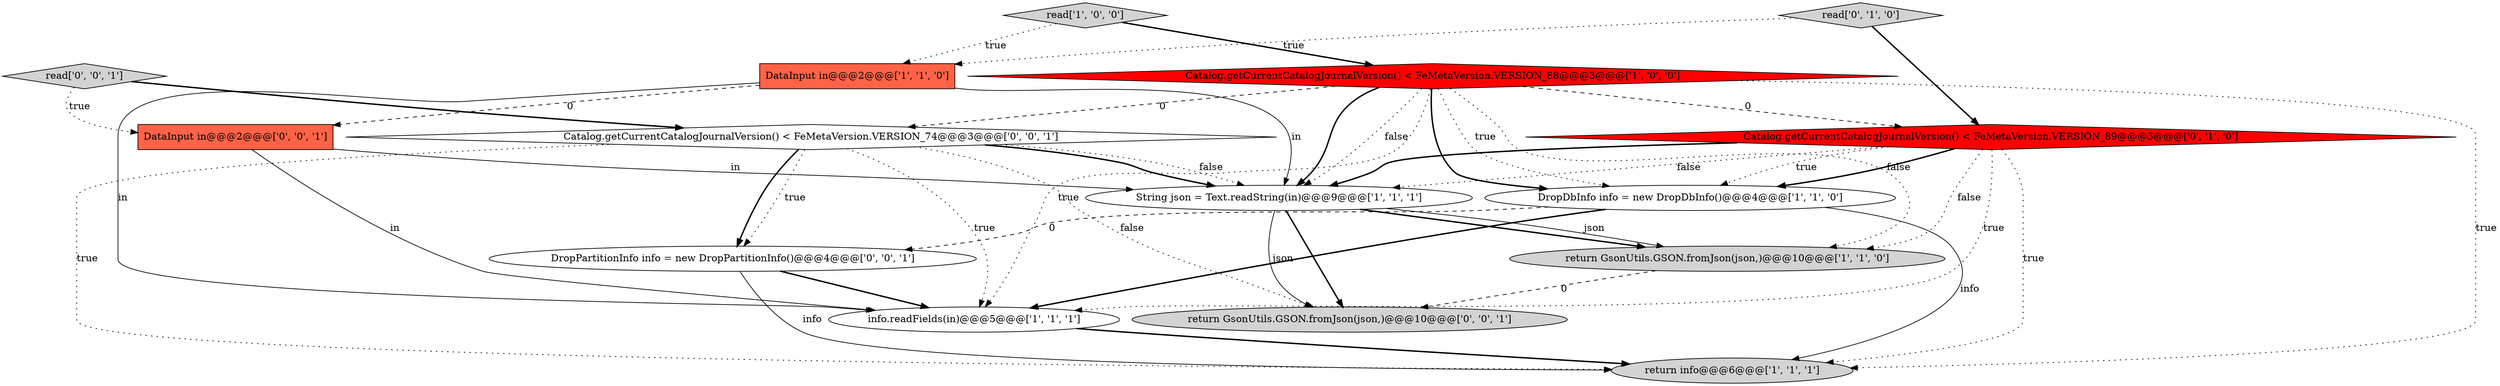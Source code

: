 digraph {
2 [style = filled, label = "info.readFields(in)@@@5@@@['1', '1', '1']", fillcolor = white, shape = ellipse image = "AAA0AAABBB1BBB"];
4 [style = filled, label = "DataInput in@@@2@@@['1', '1', '0']", fillcolor = tomato, shape = box image = "AAA0AAABBB1BBB"];
13 [style = filled, label = "read['0', '0', '1']", fillcolor = lightgray, shape = diamond image = "AAA0AAABBB3BBB"];
5 [style = filled, label = "return GsonUtils.GSON.fromJson(json,)@@@10@@@['1', '1', '0']", fillcolor = lightgray, shape = ellipse image = "AAA0AAABBB1BBB"];
1 [style = filled, label = "String json = Text.readString(in)@@@9@@@['1', '1', '1']", fillcolor = white, shape = ellipse image = "AAA0AAABBB1BBB"];
7 [style = filled, label = "Catalog.getCurrentCatalogJournalVersion() < FeMetaVersion.VERSION_88@@@3@@@['1', '0', '0']", fillcolor = red, shape = diamond image = "AAA1AAABBB1BBB"];
12 [style = filled, label = "DropPartitionInfo info = new DropPartitionInfo()@@@4@@@['0', '0', '1']", fillcolor = white, shape = ellipse image = "AAA0AAABBB3BBB"];
0 [style = filled, label = "DropDbInfo info = new DropDbInfo()@@@4@@@['1', '1', '0']", fillcolor = white, shape = ellipse image = "AAA0AAABBB1BBB"];
6 [style = filled, label = "read['1', '0', '0']", fillcolor = lightgray, shape = diamond image = "AAA0AAABBB1BBB"];
11 [style = filled, label = "DataInput in@@@2@@@['0', '0', '1']", fillcolor = tomato, shape = box image = "AAA0AAABBB3BBB"];
14 [style = filled, label = "return GsonUtils.GSON.fromJson(json,)@@@10@@@['0', '0', '1']", fillcolor = lightgray, shape = ellipse image = "AAA0AAABBB3BBB"];
3 [style = filled, label = "return info@@@6@@@['1', '1', '1']", fillcolor = lightgray, shape = ellipse image = "AAA0AAABBB1BBB"];
9 [style = filled, label = "Catalog.getCurrentCatalogJournalVersion() < FeMetaVersion.VERSION_89@@@3@@@['0', '1', '0']", fillcolor = red, shape = diamond image = "AAA1AAABBB2BBB"];
8 [style = filled, label = "read['0', '1', '0']", fillcolor = lightgray, shape = diamond image = "AAA0AAABBB2BBB"];
10 [style = filled, label = "Catalog.getCurrentCatalogJournalVersion() < FeMetaVersion.VERSION_74@@@3@@@['0', '0', '1']", fillcolor = white, shape = diamond image = "AAA0AAABBB3BBB"];
10->1 [style = dotted, label="false"];
1->5 [style = bold, label=""];
13->10 [style = bold, label=""];
7->2 [style = dotted, label="true"];
10->12 [style = dotted, label="true"];
9->0 [style = dotted, label="true"];
7->1 [style = bold, label=""];
5->14 [style = dashed, label="0"];
9->0 [style = bold, label=""];
11->1 [style = solid, label="in"];
2->3 [style = bold, label=""];
0->2 [style = bold, label=""];
10->3 [style = dotted, label="true"];
10->14 [style = dotted, label="false"];
7->0 [style = bold, label=""];
11->2 [style = solid, label="in"];
0->3 [style = solid, label="info"];
0->12 [style = dashed, label="0"];
7->0 [style = dotted, label="true"];
8->4 [style = dotted, label="true"];
12->2 [style = bold, label=""];
4->2 [style = solid, label="in"];
6->4 [style = dotted, label="true"];
1->5 [style = solid, label="json"];
10->2 [style = dotted, label="true"];
1->14 [style = solid, label="json"];
7->3 [style = dotted, label="true"];
10->12 [style = bold, label=""];
7->9 [style = dashed, label="0"];
9->2 [style = dotted, label="true"];
4->1 [style = solid, label="in"];
9->5 [style = dotted, label="false"];
8->9 [style = bold, label=""];
13->11 [style = dotted, label="true"];
7->10 [style = dashed, label="0"];
1->14 [style = bold, label=""];
4->11 [style = dashed, label="0"];
7->1 [style = dotted, label="false"];
7->5 [style = dotted, label="false"];
6->7 [style = bold, label=""];
9->1 [style = bold, label=""];
10->1 [style = bold, label=""];
9->3 [style = dotted, label="true"];
12->3 [style = solid, label="info"];
9->1 [style = dotted, label="false"];
}
